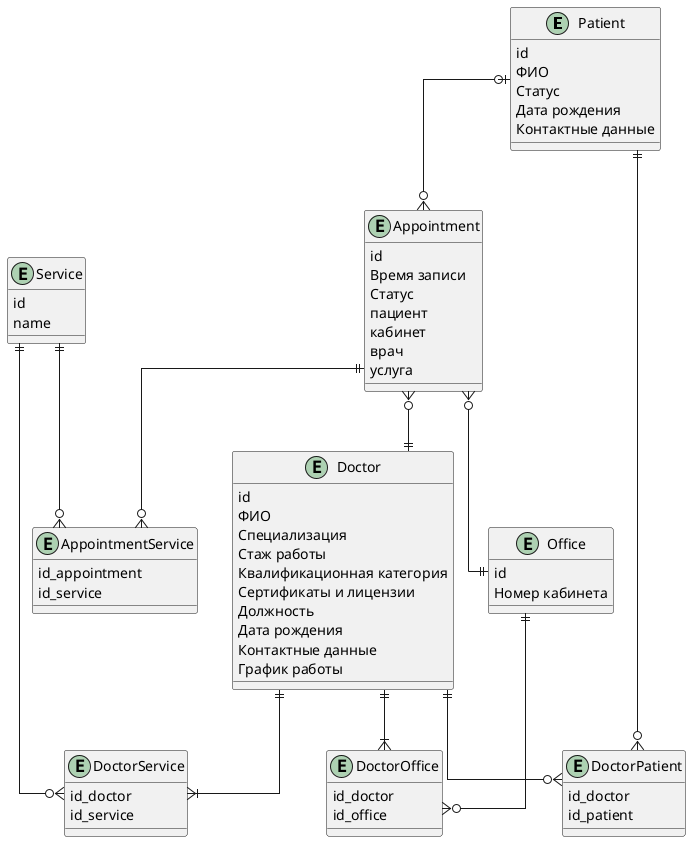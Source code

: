 @startuml
skinparam linetype ortho
entity "Patient" as p {
id
ФИО
Статус
Дата рождения
Контактные данные
}
entity "Doctor" as d {
id
ФИО
Специализация
Стаж работы
Квалификационная категория
Сертификаты и лицензии
Должность
Дата рождения
Контактные данные
График работы
}
entity "Office" as of {
id
Номер кабинета
}
entity "Appointment" as ap {
id
Время записи
Статус
пациент
кабинет
врач
услуга
}
entity "Service" as s {
id
name
}
entity "AppointmentService" as as {
id_appointment
id_service
}
entity "DoctorService" as ds {
id_doctor
id_service
}
entity "DoctorOffice" as do {
id_doctor
id_office
}
entity "DoctorPatient" as dp {
id_doctor
id_patient
}

d ||--|{ do
of ||--o{ do
d ||--|{ ds
s ||--o{ ds
d ||--o{ dp
p ||--o{ dp
p |o--o{ ap
ap }o--|| d
ap }o--|| of 
ap ||--o{ as
s ||--o{ as
@enduml
